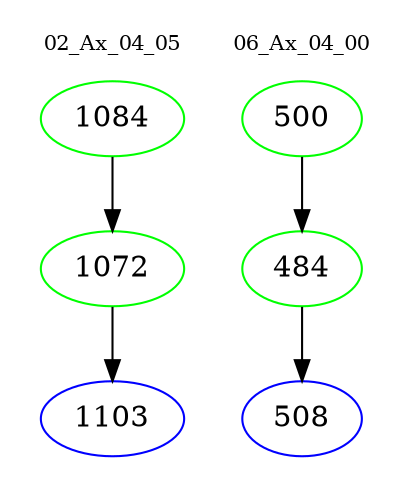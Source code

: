digraph{
subgraph cluster_0 {
color = white
label = "02_Ax_04_05";
fontsize=10;
T0_1084 [label="1084", color="green"]
T0_1084 -> T0_1072 [color="black"]
T0_1072 [label="1072", color="green"]
T0_1072 -> T0_1103 [color="black"]
T0_1103 [label="1103", color="blue"]
}
subgraph cluster_1 {
color = white
label = "06_Ax_04_00";
fontsize=10;
T1_500 [label="500", color="green"]
T1_500 -> T1_484 [color="black"]
T1_484 [label="484", color="green"]
T1_484 -> T1_508 [color="black"]
T1_508 [label="508", color="blue"]
}
}
